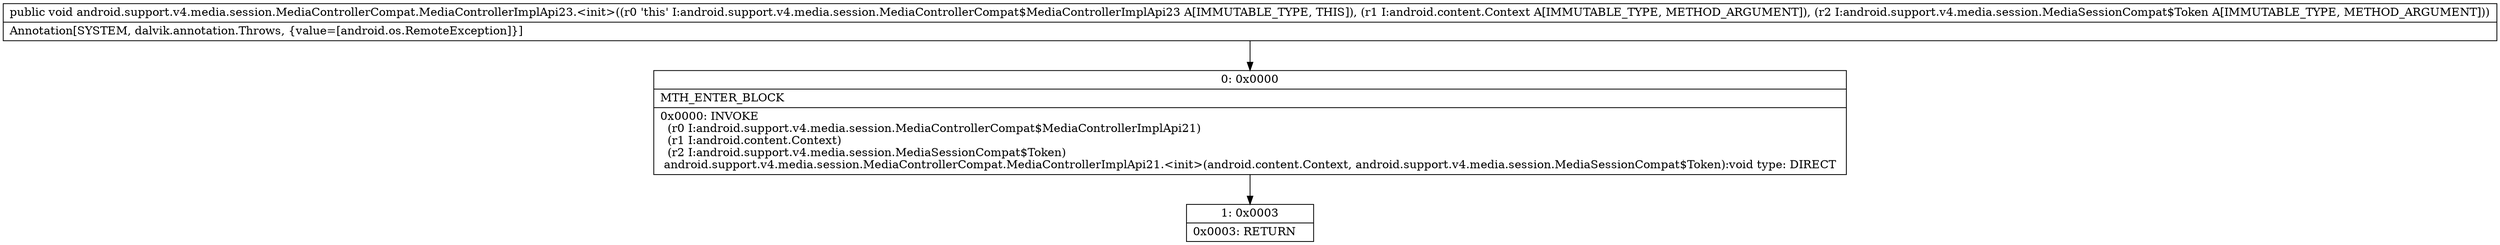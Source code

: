 digraph "CFG forandroid.support.v4.media.session.MediaControllerCompat.MediaControllerImplApi23.\<init\>(Landroid\/content\/Context;Landroid\/support\/v4\/media\/session\/MediaSessionCompat$Token;)V" {
Node_0 [shape=record,label="{0\:\ 0x0000|MTH_ENTER_BLOCK\l|0x0000: INVOKE  \l  (r0 I:android.support.v4.media.session.MediaControllerCompat$MediaControllerImplApi21)\l  (r1 I:android.content.Context)\l  (r2 I:android.support.v4.media.session.MediaSessionCompat$Token)\l android.support.v4.media.session.MediaControllerCompat.MediaControllerImplApi21.\<init\>(android.content.Context, android.support.v4.media.session.MediaSessionCompat$Token):void type: DIRECT \l}"];
Node_1 [shape=record,label="{1\:\ 0x0003|0x0003: RETURN   \l}"];
MethodNode[shape=record,label="{public void android.support.v4.media.session.MediaControllerCompat.MediaControllerImplApi23.\<init\>((r0 'this' I:android.support.v4.media.session.MediaControllerCompat$MediaControllerImplApi23 A[IMMUTABLE_TYPE, THIS]), (r1 I:android.content.Context A[IMMUTABLE_TYPE, METHOD_ARGUMENT]), (r2 I:android.support.v4.media.session.MediaSessionCompat$Token A[IMMUTABLE_TYPE, METHOD_ARGUMENT]))  | Annotation[SYSTEM, dalvik.annotation.Throws, \{value=[android.os.RemoteException]\}]\l}"];
MethodNode -> Node_0;
Node_0 -> Node_1;
}


